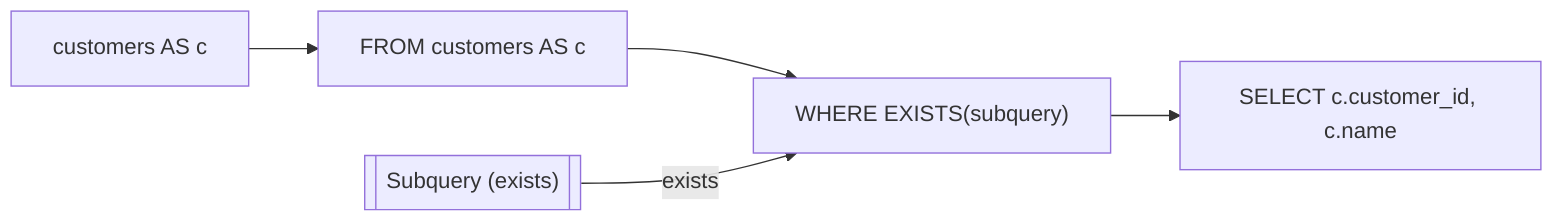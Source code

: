 flowchart LR
    node_0[customers AS c]
    node_1[FROM customers AS c]
    node_2["WHERE EXISTS(subquery)"]
    node_3[["Subquery (exists)"]]
    node_4["SELECT c.customer_id, c.name"]
    node_0 --> node_1
    node_1 --> node_2
    node_3 -->|exists| node_2
    node_2 --> node_4
